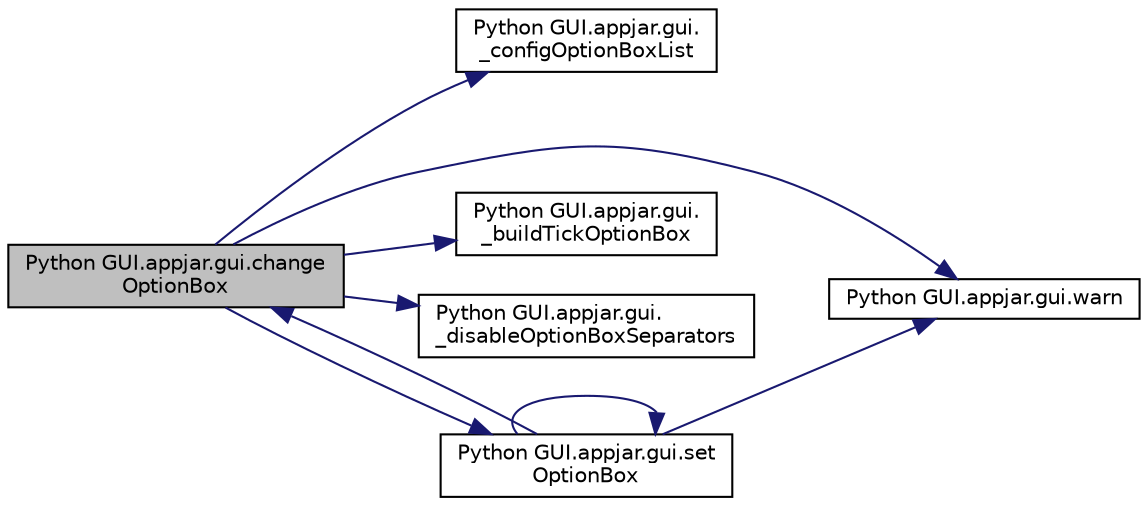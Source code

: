 digraph "Python GUI.appjar.gui.changeOptionBox"
{
  edge [fontname="Helvetica",fontsize="10",labelfontname="Helvetica",labelfontsize="10"];
  node [fontname="Helvetica",fontsize="10",shape=record];
  rankdir="LR";
  Node893 [label="Python GUI.appjar.gui.change\lOptionBox",height=0.2,width=0.4,color="black", fillcolor="grey75", style="filled", fontcolor="black"];
  Node893 -> Node894 [color="midnightblue",fontsize="10",style="solid",fontname="Helvetica"];
  Node894 [label="Python GUI.appjar.gui.\l_configOptionBoxList",height=0.2,width=0.4,color="black", fillcolor="white", style="filled",URL="$class_python_01_g_u_i_1_1appjar_1_1gui.html#acfb7c3fc747d60f1d1f9512eb8b9556f"];
  Node893 -> Node895 [color="midnightblue",fontsize="10",style="solid",fontname="Helvetica"];
  Node895 [label="Python GUI.appjar.gui.warn",height=0.2,width=0.4,color="black", fillcolor="white", style="filled",URL="$class_python_01_g_u_i_1_1appjar_1_1gui.html#aa0a271b0b17a802e6d7b598c12bcd930"];
  Node893 -> Node896 [color="midnightblue",fontsize="10",style="solid",fontname="Helvetica"];
  Node896 [label="Python GUI.appjar.gui.\l_buildTickOptionBox",height=0.2,width=0.4,color="black", fillcolor="white", style="filled",URL="$class_python_01_g_u_i_1_1appjar_1_1gui.html#a76ec5d5b39fb1ad02983f3f8f5c18f80"];
  Node893 -> Node897 [color="midnightblue",fontsize="10",style="solid",fontname="Helvetica"];
  Node897 [label="Python GUI.appjar.gui.\l_disableOptionBoxSeparators",height=0.2,width=0.4,color="black", fillcolor="white", style="filled",URL="$class_python_01_g_u_i_1_1appjar_1_1gui.html#a2d23e6d395871438260f9ebea3a50cba"];
  Node893 -> Node898 [color="midnightblue",fontsize="10",style="solid",fontname="Helvetica"];
  Node898 [label="Python GUI.appjar.gui.set\lOptionBox",height=0.2,width=0.4,color="black", fillcolor="white", style="filled",URL="$class_python_01_g_u_i_1_1appjar_1_1gui.html#a3de52310d141739c74dfe53e032cc55c"];
  Node898 -> Node895 [color="midnightblue",fontsize="10",style="solid",fontname="Helvetica"];
  Node898 -> Node893 [color="midnightblue",fontsize="10",style="solid",fontname="Helvetica"];
  Node898 -> Node898 [color="midnightblue",fontsize="10",style="solid",fontname="Helvetica"];
}
